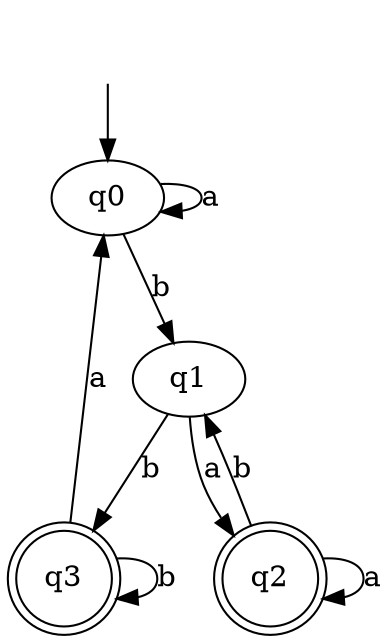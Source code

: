 digraph {
 "" [shape=none]
 "q2"  [shape=doublecircle]
 "q3"  [shape=doublecircle]

"" -> "q0"
"q0" -> "q0"[label="a", weight="a"];
"q0" -> "q1"[label="b", weight="b"];
"q1" -> "q2"[label="a", weight="a"];
"q1" -> "q3"[label="b", weight="b"];
"q2" -> "q2"[label="a", weight="a"];
"q2" -> "q1"[label="b", weight="b"];
"q3" -> "q0"[label="a", weight="a"];
"q3" -> "q3"[label="b", weight="b"];

}
